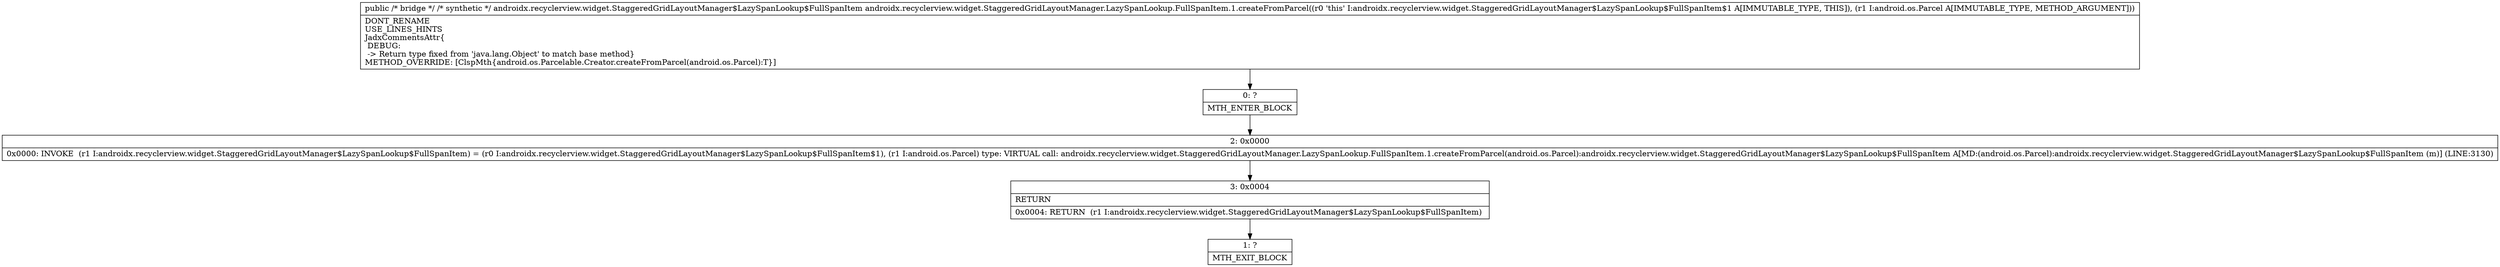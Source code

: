 digraph "CFG forandroidx.recyclerview.widget.StaggeredGridLayoutManager.LazySpanLookup.FullSpanItem.1.createFromParcel(Landroid\/os\/Parcel;)Ljava\/lang\/Object;" {
Node_0 [shape=record,label="{0\:\ ?|MTH_ENTER_BLOCK\l}"];
Node_2 [shape=record,label="{2\:\ 0x0000|0x0000: INVOKE  (r1 I:androidx.recyclerview.widget.StaggeredGridLayoutManager$LazySpanLookup$FullSpanItem) = (r0 I:androidx.recyclerview.widget.StaggeredGridLayoutManager$LazySpanLookup$FullSpanItem$1), (r1 I:android.os.Parcel) type: VIRTUAL call: androidx.recyclerview.widget.StaggeredGridLayoutManager.LazySpanLookup.FullSpanItem.1.createFromParcel(android.os.Parcel):androidx.recyclerview.widget.StaggeredGridLayoutManager$LazySpanLookup$FullSpanItem A[MD:(android.os.Parcel):androidx.recyclerview.widget.StaggeredGridLayoutManager$LazySpanLookup$FullSpanItem (m)] (LINE:3130)\l}"];
Node_3 [shape=record,label="{3\:\ 0x0004|RETURN\l|0x0004: RETURN  (r1 I:androidx.recyclerview.widget.StaggeredGridLayoutManager$LazySpanLookup$FullSpanItem) \l}"];
Node_1 [shape=record,label="{1\:\ ?|MTH_EXIT_BLOCK\l}"];
MethodNode[shape=record,label="{public \/* bridge *\/ \/* synthetic *\/ androidx.recyclerview.widget.StaggeredGridLayoutManager$LazySpanLookup$FullSpanItem androidx.recyclerview.widget.StaggeredGridLayoutManager.LazySpanLookup.FullSpanItem.1.createFromParcel((r0 'this' I:androidx.recyclerview.widget.StaggeredGridLayoutManager$LazySpanLookup$FullSpanItem$1 A[IMMUTABLE_TYPE, THIS]), (r1 I:android.os.Parcel A[IMMUTABLE_TYPE, METHOD_ARGUMENT]))  | DONT_RENAME\lUSE_LINES_HINTS\lJadxCommentsAttr\{\l DEBUG: \l \-\> Return type fixed from 'java.lang.Object' to match base method\}\lMETHOD_OVERRIDE: [ClspMth\{android.os.Parcelable.Creator.createFromParcel(android.os.Parcel):T\}]\l}"];
MethodNode -> Node_0;Node_0 -> Node_2;
Node_2 -> Node_3;
Node_3 -> Node_1;
}

